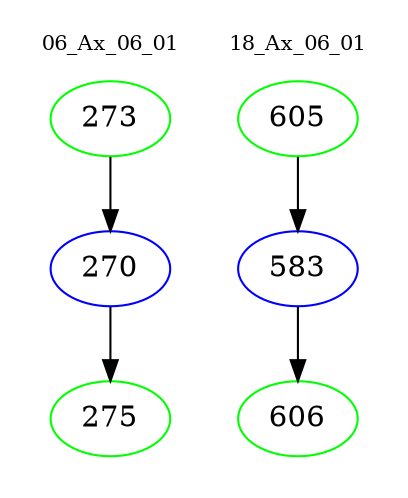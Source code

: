 digraph{
subgraph cluster_0 {
color = white
label = "06_Ax_06_01";
fontsize=10;
T0_273 [label="273", color="green"]
T0_273 -> T0_270 [color="black"]
T0_270 [label="270", color="blue"]
T0_270 -> T0_275 [color="black"]
T0_275 [label="275", color="green"]
}
subgraph cluster_1 {
color = white
label = "18_Ax_06_01";
fontsize=10;
T1_605 [label="605", color="green"]
T1_605 -> T1_583 [color="black"]
T1_583 [label="583", color="blue"]
T1_583 -> T1_606 [color="black"]
T1_606 [label="606", color="green"]
}
}
